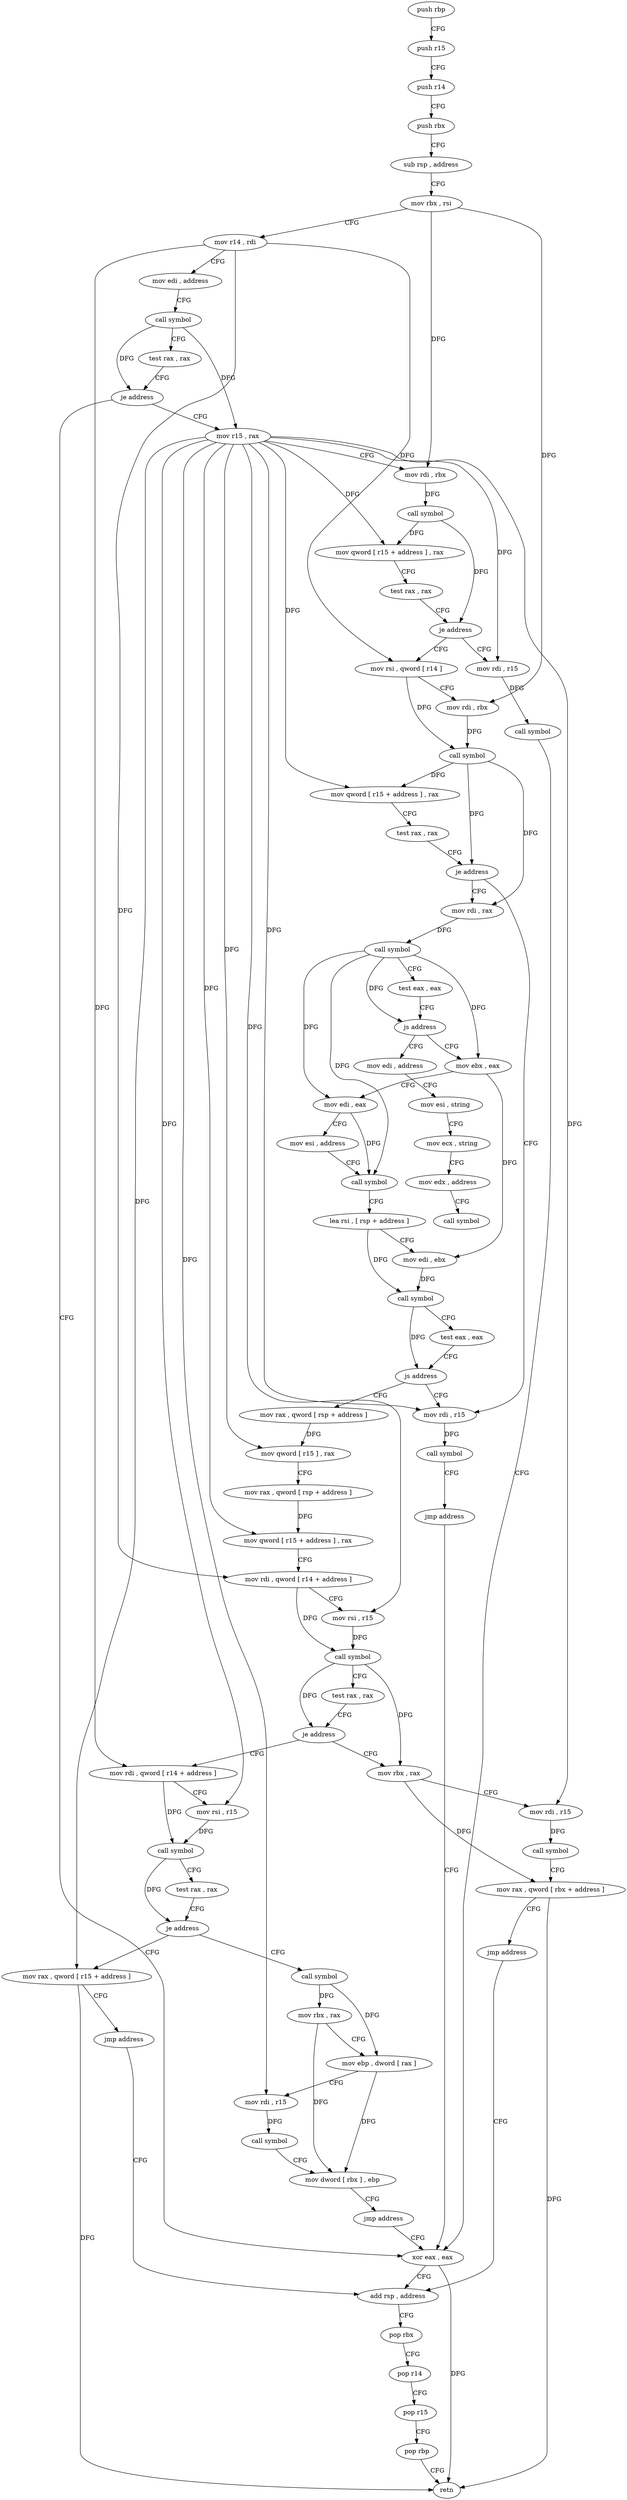 digraph "func" {
"4231136" [label = "push rbp" ]
"4231137" [label = "push r15" ]
"4231139" [label = "push r14" ]
"4231141" [label = "push rbx" ]
"4231142" [label = "sub rsp , address" ]
"4231149" [label = "mov rbx , rsi" ]
"4231152" [label = "mov r14 , rdi" ]
"4231155" [label = "mov edi , address" ]
"4231160" [label = "call symbol" ]
"4231165" [label = "test rax , rax" ]
"4231168" [label = "je address" ]
"4231329" [label = "xor eax , eax" ]
"4231174" [label = "mov r15 , rax" ]
"4231331" [label = "add rsp , address" ]
"4231177" [label = "mov rdi , rbx" ]
"4231180" [label = "call symbol" ]
"4231185" [label = "mov qword [ r15 + address ] , rax" ]
"4231189" [label = "test rax , rax" ]
"4231192" [label = "je address" ]
"4231321" [label = "mov rdi , r15" ]
"4231194" [label = "mov rsi , qword [ r14 ]" ]
"4231324" [label = "call symbol" ]
"4231197" [label = "mov rdi , rbx" ]
"4231200" [label = "call symbol" ]
"4231205" [label = "mov qword [ r15 + address ] , rax" ]
"4231209" [label = "test rax , rax" ]
"4231212" [label = "je address" ]
"4231311" [label = "mov rdi , r15" ]
"4231214" [label = "mov rdi , rax" ]
"4231314" [label = "call symbol" ]
"4231319" [label = "jmp address" ]
"4231217" [label = "call symbol" ]
"4231222" [label = "test eax , eax" ]
"4231224" [label = "js address" ]
"4231390" [label = "mov edi , address" ]
"4231230" [label = "mov ebx , eax" ]
"4231395" [label = "mov esi , string" ]
"4231400" [label = "mov ecx , string" ]
"4231405" [label = "mov edx , address" ]
"4231410" [label = "call symbol" ]
"4231232" [label = "mov edi , eax" ]
"4231234" [label = "mov esi , address" ]
"4231239" [label = "call symbol" ]
"4231244" [label = "lea rsi , [ rsp + address ]" ]
"4231249" [label = "mov edi , ebx" ]
"4231251" [label = "call symbol" ]
"4231256" [label = "test eax , eax" ]
"4231258" [label = "js address" ]
"4231260" [label = "mov rax , qword [ rsp + address ]" ]
"4231265" [label = "mov qword [ r15 ] , rax" ]
"4231268" [label = "mov rax , qword [ rsp + address ]" ]
"4231273" [label = "mov qword [ r15 + address ] , rax" ]
"4231277" [label = "mov rdi , qword [ r14 + address ]" ]
"4231281" [label = "mov rsi , r15" ]
"4231284" [label = "call symbol" ]
"4231289" [label = "test rax , rax" ]
"4231292" [label = "je address" ]
"4231345" [label = "mov rdi , qword [ r14 + address ]" ]
"4231294" [label = "mov rbx , rax" ]
"4231349" [label = "mov rsi , r15" ]
"4231352" [label = "call symbol" ]
"4231357" [label = "test rax , rax" ]
"4231360" [label = "je address" ]
"4231368" [label = "call symbol" ]
"4231362" [label = "mov rax , qword [ r15 + address ]" ]
"4231297" [label = "mov rdi , r15" ]
"4231300" [label = "call symbol" ]
"4231305" [label = "mov rax , qword [ rbx + address ]" ]
"4231309" [label = "jmp address" ]
"4231373" [label = "mov rbx , rax" ]
"4231376" [label = "mov ebp , dword [ rax ]" ]
"4231378" [label = "mov rdi , r15" ]
"4231381" [label = "call symbol" ]
"4231386" [label = "mov dword [ rbx ] , ebp" ]
"4231388" [label = "jmp address" ]
"4231366" [label = "jmp address" ]
"4231338" [label = "pop rbx" ]
"4231339" [label = "pop r14" ]
"4231341" [label = "pop r15" ]
"4231343" [label = "pop rbp" ]
"4231344" [label = "retn" ]
"4231136" -> "4231137" [ label = "CFG" ]
"4231137" -> "4231139" [ label = "CFG" ]
"4231139" -> "4231141" [ label = "CFG" ]
"4231141" -> "4231142" [ label = "CFG" ]
"4231142" -> "4231149" [ label = "CFG" ]
"4231149" -> "4231152" [ label = "CFG" ]
"4231149" -> "4231177" [ label = "DFG" ]
"4231149" -> "4231197" [ label = "DFG" ]
"4231152" -> "4231155" [ label = "CFG" ]
"4231152" -> "4231194" [ label = "DFG" ]
"4231152" -> "4231277" [ label = "DFG" ]
"4231152" -> "4231345" [ label = "DFG" ]
"4231155" -> "4231160" [ label = "CFG" ]
"4231160" -> "4231165" [ label = "CFG" ]
"4231160" -> "4231168" [ label = "DFG" ]
"4231160" -> "4231174" [ label = "DFG" ]
"4231165" -> "4231168" [ label = "CFG" ]
"4231168" -> "4231329" [ label = "CFG" ]
"4231168" -> "4231174" [ label = "CFG" ]
"4231329" -> "4231331" [ label = "CFG" ]
"4231329" -> "4231344" [ label = "DFG" ]
"4231174" -> "4231177" [ label = "CFG" ]
"4231174" -> "4231185" [ label = "DFG" ]
"4231174" -> "4231321" [ label = "DFG" ]
"4231174" -> "4231205" [ label = "DFG" ]
"4231174" -> "4231311" [ label = "DFG" ]
"4231174" -> "4231265" [ label = "DFG" ]
"4231174" -> "4231273" [ label = "DFG" ]
"4231174" -> "4231281" [ label = "DFG" ]
"4231174" -> "4231349" [ label = "DFG" ]
"4231174" -> "4231297" [ label = "DFG" ]
"4231174" -> "4231378" [ label = "DFG" ]
"4231174" -> "4231362" [ label = "DFG" ]
"4231331" -> "4231338" [ label = "CFG" ]
"4231177" -> "4231180" [ label = "DFG" ]
"4231180" -> "4231185" [ label = "DFG" ]
"4231180" -> "4231192" [ label = "DFG" ]
"4231185" -> "4231189" [ label = "CFG" ]
"4231189" -> "4231192" [ label = "CFG" ]
"4231192" -> "4231321" [ label = "CFG" ]
"4231192" -> "4231194" [ label = "CFG" ]
"4231321" -> "4231324" [ label = "DFG" ]
"4231194" -> "4231197" [ label = "CFG" ]
"4231194" -> "4231200" [ label = "DFG" ]
"4231324" -> "4231329" [ label = "CFG" ]
"4231197" -> "4231200" [ label = "DFG" ]
"4231200" -> "4231205" [ label = "DFG" ]
"4231200" -> "4231212" [ label = "DFG" ]
"4231200" -> "4231214" [ label = "DFG" ]
"4231205" -> "4231209" [ label = "CFG" ]
"4231209" -> "4231212" [ label = "CFG" ]
"4231212" -> "4231311" [ label = "CFG" ]
"4231212" -> "4231214" [ label = "CFG" ]
"4231311" -> "4231314" [ label = "DFG" ]
"4231214" -> "4231217" [ label = "DFG" ]
"4231314" -> "4231319" [ label = "CFG" ]
"4231319" -> "4231329" [ label = "CFG" ]
"4231217" -> "4231222" [ label = "CFG" ]
"4231217" -> "4231224" [ label = "DFG" ]
"4231217" -> "4231230" [ label = "DFG" ]
"4231217" -> "4231232" [ label = "DFG" ]
"4231217" -> "4231239" [ label = "DFG" ]
"4231222" -> "4231224" [ label = "CFG" ]
"4231224" -> "4231390" [ label = "CFG" ]
"4231224" -> "4231230" [ label = "CFG" ]
"4231390" -> "4231395" [ label = "CFG" ]
"4231230" -> "4231232" [ label = "CFG" ]
"4231230" -> "4231249" [ label = "DFG" ]
"4231395" -> "4231400" [ label = "CFG" ]
"4231400" -> "4231405" [ label = "CFG" ]
"4231405" -> "4231410" [ label = "CFG" ]
"4231232" -> "4231234" [ label = "CFG" ]
"4231232" -> "4231239" [ label = "DFG" ]
"4231234" -> "4231239" [ label = "CFG" ]
"4231239" -> "4231244" [ label = "CFG" ]
"4231244" -> "4231249" [ label = "CFG" ]
"4231244" -> "4231251" [ label = "DFG" ]
"4231249" -> "4231251" [ label = "DFG" ]
"4231251" -> "4231256" [ label = "CFG" ]
"4231251" -> "4231258" [ label = "DFG" ]
"4231256" -> "4231258" [ label = "CFG" ]
"4231258" -> "4231311" [ label = "CFG" ]
"4231258" -> "4231260" [ label = "CFG" ]
"4231260" -> "4231265" [ label = "DFG" ]
"4231265" -> "4231268" [ label = "CFG" ]
"4231268" -> "4231273" [ label = "DFG" ]
"4231273" -> "4231277" [ label = "CFG" ]
"4231277" -> "4231281" [ label = "CFG" ]
"4231277" -> "4231284" [ label = "DFG" ]
"4231281" -> "4231284" [ label = "DFG" ]
"4231284" -> "4231289" [ label = "CFG" ]
"4231284" -> "4231292" [ label = "DFG" ]
"4231284" -> "4231294" [ label = "DFG" ]
"4231289" -> "4231292" [ label = "CFG" ]
"4231292" -> "4231345" [ label = "CFG" ]
"4231292" -> "4231294" [ label = "CFG" ]
"4231345" -> "4231349" [ label = "CFG" ]
"4231345" -> "4231352" [ label = "DFG" ]
"4231294" -> "4231297" [ label = "CFG" ]
"4231294" -> "4231305" [ label = "DFG" ]
"4231349" -> "4231352" [ label = "DFG" ]
"4231352" -> "4231357" [ label = "CFG" ]
"4231352" -> "4231360" [ label = "DFG" ]
"4231357" -> "4231360" [ label = "CFG" ]
"4231360" -> "4231368" [ label = "CFG" ]
"4231360" -> "4231362" [ label = "CFG" ]
"4231368" -> "4231373" [ label = "DFG" ]
"4231368" -> "4231376" [ label = "DFG" ]
"4231362" -> "4231366" [ label = "CFG" ]
"4231362" -> "4231344" [ label = "DFG" ]
"4231297" -> "4231300" [ label = "DFG" ]
"4231300" -> "4231305" [ label = "CFG" ]
"4231305" -> "4231309" [ label = "CFG" ]
"4231305" -> "4231344" [ label = "DFG" ]
"4231309" -> "4231331" [ label = "CFG" ]
"4231373" -> "4231376" [ label = "CFG" ]
"4231373" -> "4231386" [ label = "DFG" ]
"4231376" -> "4231378" [ label = "CFG" ]
"4231376" -> "4231386" [ label = "DFG" ]
"4231378" -> "4231381" [ label = "DFG" ]
"4231381" -> "4231386" [ label = "CFG" ]
"4231386" -> "4231388" [ label = "CFG" ]
"4231388" -> "4231329" [ label = "CFG" ]
"4231366" -> "4231331" [ label = "CFG" ]
"4231338" -> "4231339" [ label = "CFG" ]
"4231339" -> "4231341" [ label = "CFG" ]
"4231341" -> "4231343" [ label = "CFG" ]
"4231343" -> "4231344" [ label = "CFG" ]
}
